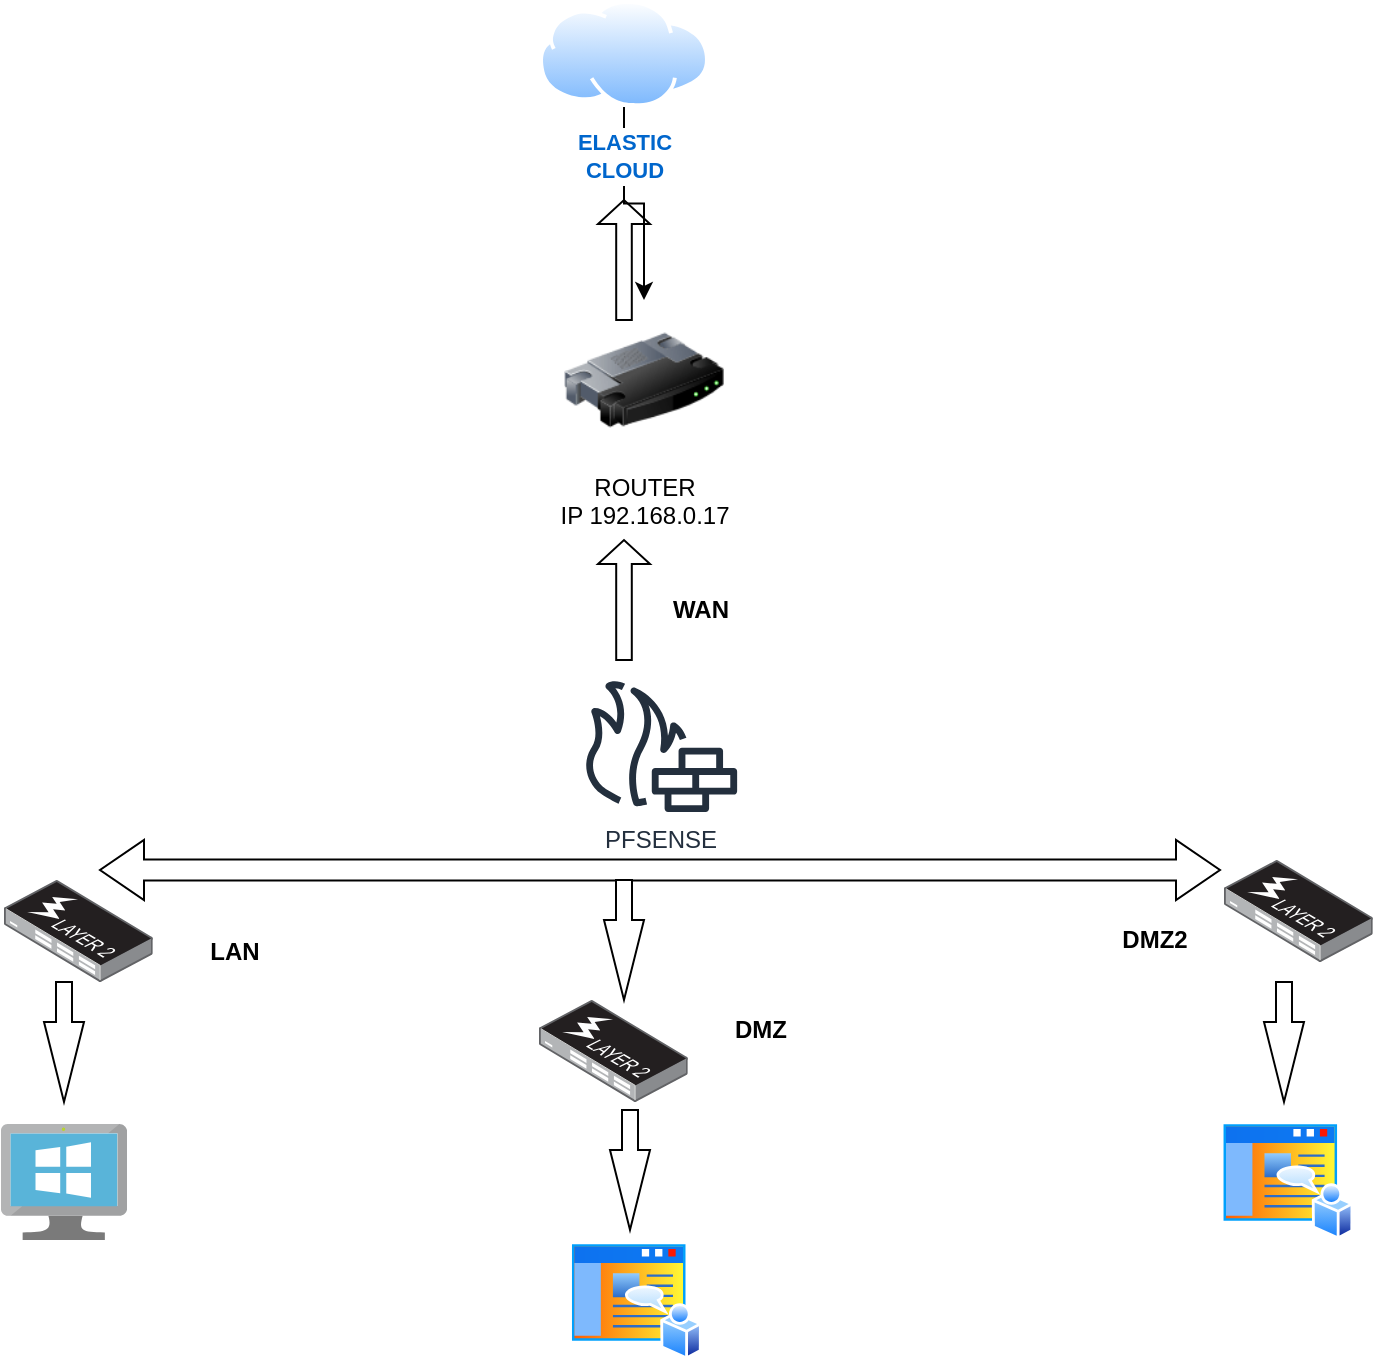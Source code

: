 <mxfile version="26.0.6">
  <diagram name="Página-1" id="_hPYY9Z8EhhyeKZLvN0L">
    <mxGraphModel dx="880" dy="529" grid="1" gridSize="10" guides="1" tooltips="1" connect="1" arrows="1" fold="1" page="1" pageScale="1" pageWidth="827" pageHeight="1169" math="0" shadow="0">
      <root>
        <mxCell id="0" />
        <mxCell id="1" parent="0" />
        <mxCell id="fX-eOHofn5ZqAN3v3y8v-4" value="" style="shape=singleArrow;direction=north;whiteSpace=wrap;html=1;" vertex="1" parent="1">
          <mxGeometry x="367" y="130" width="26" height="60" as="geometry" />
        </mxCell>
        <mxCell id="fX-eOHofn5ZqAN3v3y8v-25" value="" style="edgeStyle=orthogonalEdgeStyle;rounded=0;orthogonalLoop=1;jettySize=auto;html=1;" edge="1" parent="1" source="fX-eOHofn5ZqAN3v3y8v-7" target="fX-eOHofn5ZqAN3v3y8v-9">
          <mxGeometry relative="1" as="geometry" />
        </mxCell>
        <mxCell id="fX-eOHofn5ZqAN3v3y8v-7" value="&lt;font style=&quot;color: rgb(0, 102, 204); font-size: 11px;&quot;&gt;&lt;b&gt;ELASTIC&lt;/b&gt;&lt;/font&gt;&lt;div&gt;&lt;font style=&quot;color: rgb(0, 102, 204); font-size: 11px;&quot;&gt;&lt;b&gt;CLOUD&lt;/b&gt;&lt;/font&gt;&lt;/div&gt;" style="image;aspect=fixed;perimeter=ellipsePerimeter;html=1;align=center;shadow=0;dashed=0;spacingTop=3;image=img/lib/active_directory/internet_cloud.svg;" vertex="1" parent="1">
          <mxGeometry x="337.5" y="30" width="85" height="53.55" as="geometry" />
        </mxCell>
        <mxCell id="fX-eOHofn5ZqAN3v3y8v-9" value="ROUTER&lt;div&gt;IP 192.168.0.17&lt;/div&gt;" style="image;html=1;image=img/lib/clip_art/networking/Router_128x128.png" vertex="1" parent="1">
          <mxGeometry x="350" y="180" width="80" height="80" as="geometry" />
        </mxCell>
        <mxCell id="fX-eOHofn5ZqAN3v3y8v-11" value="&amp;nbsp; &amp;nbsp; &amp;nbsp; &amp;nbsp; &amp;nbsp; &amp;nbsp; &amp;nbsp; &amp;nbsp;&amp;nbsp;" style="shape=singleArrow;direction=north;whiteSpace=wrap;html=1;" vertex="1" parent="1">
          <mxGeometry x="367" y="300" width="26" height="60" as="geometry" />
        </mxCell>
        <mxCell id="fX-eOHofn5ZqAN3v3y8v-13" value="WAN" style="text;html=1;align=center;verticalAlign=middle;resizable=0;points=[];autosize=1;strokeColor=none;fillColor=none;fontStyle=1" vertex="1" parent="1">
          <mxGeometry x="393" y="320" width="50" height="30" as="geometry" />
        </mxCell>
        <mxCell id="fX-eOHofn5ZqAN3v3y8v-14" value="PFSENSE" style="sketch=0;outlineConnect=0;fontColor=#232F3E;gradientColor=none;fillColor=#232F3D;strokeColor=none;dashed=0;verticalLabelPosition=bottom;verticalAlign=top;align=center;html=1;fontSize=12;fontStyle=0;aspect=fixed;pointerEvents=1;shape=mxgraph.aws4.generic_firewall;" vertex="1" parent="1">
          <mxGeometry x="359" y="370" width="78" height="66" as="geometry" />
        </mxCell>
        <mxCell id="fX-eOHofn5ZqAN3v3y8v-16" value="" style="html=1;shadow=0;dashed=0;align=center;verticalAlign=middle;shape=mxgraph.arrows2.twoWayArrow;dy=0.65;dx=22;" vertex="1" parent="1">
          <mxGeometry x="118" y="450" width="560" height="30" as="geometry" />
        </mxCell>
        <mxCell id="fX-eOHofn5ZqAN3v3y8v-17" value="" style="image;points=[];aspect=fixed;html=1;align=center;shadow=0;dashed=0;image=img/lib/allied_telesis/switch/Switch_24_port_L2_POE.svg;" vertex="1" parent="1">
          <mxGeometry x="70" y="470" width="74.4" height="51" as="geometry" />
        </mxCell>
        <mxCell id="fX-eOHofn5ZqAN3v3y8v-18" value="" style="image;points=[];aspect=fixed;html=1;align=center;shadow=0;dashed=0;image=img/lib/allied_telesis/switch/Switch_24_port_L2_POE.svg;" vertex="1" parent="1">
          <mxGeometry x="680" y="460" width="74.4" height="51" as="geometry" />
        </mxCell>
        <mxCell id="fX-eOHofn5ZqAN3v3y8v-19" value="" style="image;points=[];aspect=fixed;html=1;align=center;shadow=0;dashed=0;image=img/lib/allied_telesis/switch/Switch_24_port_L2_POE.svg;" vertex="1" parent="1">
          <mxGeometry x="337.5" y="530" width="74.4" height="51" as="geometry" />
        </mxCell>
        <mxCell id="fX-eOHofn5ZqAN3v3y8v-21" value="" style="html=1;shadow=0;dashed=0;align=center;verticalAlign=middle;shape=mxgraph.arrows2.arrow;dy=0.6;dx=40;direction=south;notch=0;" vertex="1" parent="1">
          <mxGeometry x="370" y="470" width="20" height="60" as="geometry" />
        </mxCell>
        <mxCell id="fX-eOHofn5ZqAN3v3y8v-22" value="LAN" style="text;html=1;align=center;verticalAlign=middle;resizable=0;points=[];autosize=1;strokeColor=none;fillColor=none;fontStyle=1" vertex="1" parent="1">
          <mxGeometry x="160" y="491" width="50" height="30" as="geometry" />
        </mxCell>
        <mxCell id="fX-eOHofn5ZqAN3v3y8v-23" value="DMZ2" style="text;html=1;align=center;verticalAlign=middle;resizable=0;points=[];autosize=1;strokeColor=none;fillColor=none;fontStyle=1" vertex="1" parent="1">
          <mxGeometry x="615" y="485" width="60" height="30" as="geometry" />
        </mxCell>
        <mxCell id="fX-eOHofn5ZqAN3v3y8v-24" value="DMZ" style="text;html=1;align=center;verticalAlign=middle;resizable=0;points=[];autosize=1;strokeColor=none;fillColor=none;fontStyle=1" vertex="1" parent="1">
          <mxGeometry x="422.5" y="530" width="50" height="30" as="geometry" />
        </mxCell>
        <mxCell id="fX-eOHofn5ZqAN3v3y8v-26" value="" style="html=1;shadow=0;dashed=0;align=center;verticalAlign=middle;shape=mxgraph.arrows2.arrow;dy=0.6;dx=40;direction=south;notch=0;" vertex="1" parent="1">
          <mxGeometry x="90" y="521" width="20" height="60" as="geometry" />
        </mxCell>
        <mxCell id="fX-eOHofn5ZqAN3v3y8v-27" value="" style="html=1;shadow=0;dashed=0;align=center;verticalAlign=middle;shape=mxgraph.arrows2.arrow;dy=0.6;dx=40;direction=south;notch=0;" vertex="1" parent="1">
          <mxGeometry x="700" y="521" width="20" height="60" as="geometry" />
        </mxCell>
        <mxCell id="fX-eOHofn5ZqAN3v3y8v-28" value="" style="html=1;shadow=0;dashed=0;align=center;verticalAlign=middle;shape=mxgraph.arrows2.arrow;dy=0.6;dx=40;direction=south;notch=0;" vertex="1" parent="1">
          <mxGeometry x="373" y="585" width="20" height="60" as="geometry" />
        </mxCell>
        <mxCell id="fX-eOHofn5ZqAN3v3y8v-29" value="" style="image;sketch=0;aspect=fixed;html=1;points=[];align=center;fontSize=12;image=img/lib/mscae/VirtualMachineWindows.svg;" vertex="1" parent="1">
          <mxGeometry x="68.48" y="592" width="63.04" height="58" as="geometry" />
        </mxCell>
        <mxCell id="fX-eOHofn5ZqAN3v3y8v-30" value="" style="image;aspect=fixed;perimeter=ellipsePerimeter;html=1;align=center;shadow=0;dashed=0;spacingTop=3;image=img/lib/active_directory/home_page.svg;" vertex="1" parent="1">
          <mxGeometry x="352.22" y="650" width="66.67" height="60" as="geometry" />
        </mxCell>
        <mxCell id="fX-eOHofn5ZqAN3v3y8v-32" value="" style="image;aspect=fixed;perimeter=ellipsePerimeter;html=1;align=center;shadow=0;dashed=0;spacingTop=3;image=img/lib/active_directory/home_page.svg;" vertex="1" parent="1">
          <mxGeometry x="678" y="590" width="66.67" height="60" as="geometry" />
        </mxCell>
      </root>
    </mxGraphModel>
  </diagram>
</mxfile>
